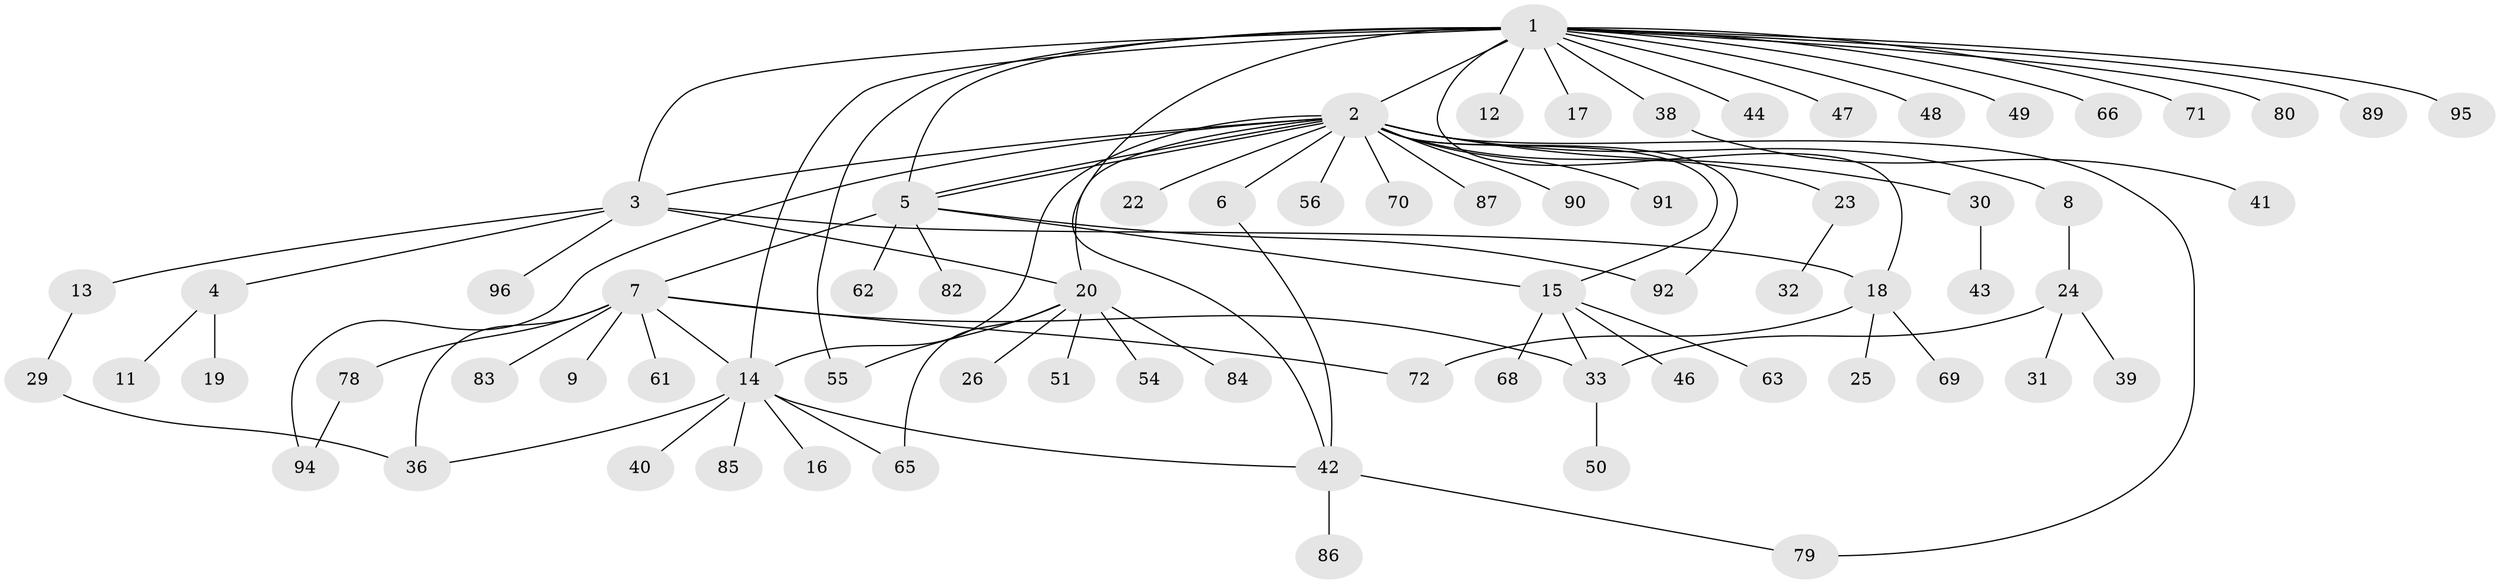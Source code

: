 // Generated by graph-tools (version 1.1) at 2025/51/02/27/25 19:51:56]
// undirected, 72 vertices, 91 edges
graph export_dot {
graph [start="1"]
  node [color=gray90,style=filled];
  1 [super="+10"];
  2 [super="+34"];
  3 [super="+53"];
  4 [super="+93"];
  5 [super="+76"];
  6;
  7 [super="+28"];
  8 [super="+37"];
  9;
  11;
  12;
  13 [super="+67"];
  14 [super="+57"];
  15 [super="+58"];
  16 [super="+27"];
  17 [super="+77"];
  18 [super="+21"];
  19;
  20 [super="+88"];
  22;
  23;
  24 [super="+52"];
  25;
  26;
  29;
  30;
  31;
  32 [super="+97"];
  33 [super="+35"];
  36 [super="+45"];
  38;
  39 [super="+59"];
  40 [super="+64"];
  41;
  42 [super="+60"];
  43;
  44;
  46 [super="+74"];
  47;
  48;
  49;
  50;
  51;
  54;
  55 [super="+75"];
  56;
  61;
  62;
  63;
  65 [super="+81"];
  66;
  68;
  69;
  70;
  71;
  72 [super="+73"];
  78;
  79;
  80;
  82;
  83;
  84;
  85;
  86;
  87;
  89;
  90;
  91;
  92;
  94;
  95;
  96;
  1 -- 2 [weight=2];
  1 -- 12 [weight=2];
  1 -- 18;
  1 -- 38;
  1 -- 44;
  1 -- 89;
  1 -- 3;
  1 -- 66;
  1 -- 5 [weight=2];
  1 -- 71;
  1 -- 14;
  1 -- 80;
  1 -- 17;
  1 -- 95;
  1 -- 47;
  1 -- 48;
  1 -- 49;
  1 -- 55;
  1 -- 42;
  2 -- 3;
  2 -- 5;
  2 -- 5;
  2 -- 6;
  2 -- 8;
  2 -- 14;
  2 -- 15;
  2 -- 20;
  2 -- 22;
  2 -- 23;
  2 -- 30;
  2 -- 70;
  2 -- 87;
  2 -- 90;
  2 -- 91;
  2 -- 94;
  2 -- 56;
  2 -- 92;
  2 -- 79;
  3 -- 4;
  3 -- 13;
  3 -- 96;
  3 -- 20;
  3 -- 18;
  4 -- 11;
  4 -- 19;
  5 -- 7;
  5 -- 15 [weight=3];
  5 -- 62;
  5 -- 82;
  5 -- 92;
  6 -- 42;
  7 -- 9;
  7 -- 33;
  7 -- 36;
  7 -- 61;
  7 -- 72;
  7 -- 78;
  7 -- 83;
  7 -- 14;
  8 -- 24;
  13 -- 29;
  14 -- 16;
  14 -- 36;
  14 -- 40;
  14 -- 42;
  14 -- 85;
  14 -- 65;
  15 -- 33;
  15 -- 46;
  15 -- 63;
  15 -- 68;
  18 -- 25;
  18 -- 72;
  18 -- 69;
  20 -- 26;
  20 -- 51;
  20 -- 54;
  20 -- 55;
  20 -- 65;
  20 -- 84;
  23 -- 32;
  24 -- 31;
  24 -- 39;
  24 -- 33;
  29 -- 36;
  30 -- 43;
  33 -- 50;
  38 -- 41;
  42 -- 86;
  42 -- 79;
  78 -- 94;
}
